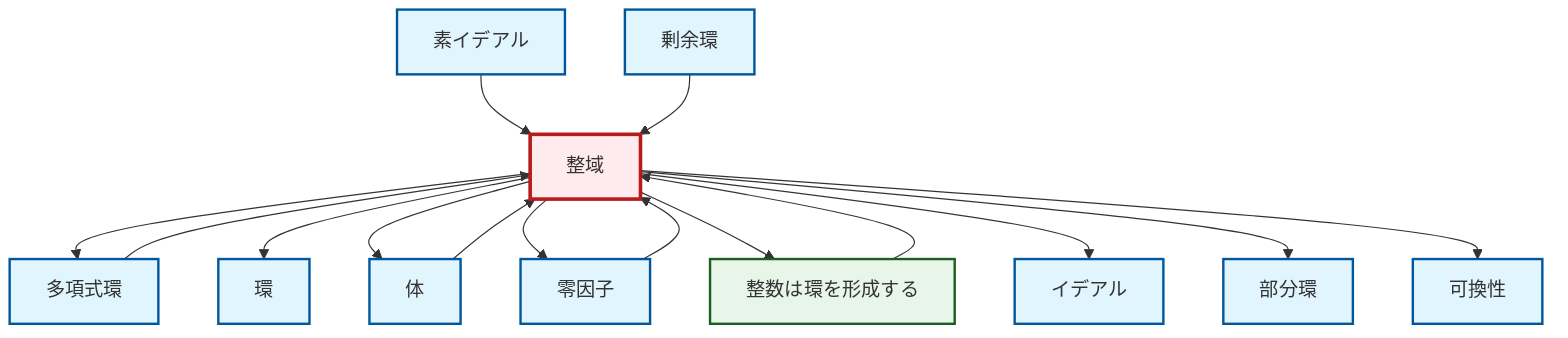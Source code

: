 graph TD
    classDef definition fill:#e1f5fe,stroke:#01579b,stroke-width:2px
    classDef theorem fill:#f3e5f5,stroke:#4a148c,stroke-width:2px
    classDef axiom fill:#fff3e0,stroke:#e65100,stroke-width:2px
    classDef example fill:#e8f5e9,stroke:#1b5e20,stroke-width:2px
    classDef current fill:#ffebee,stroke:#b71c1c,stroke-width:3px
    def-integral-domain["整域"]:::definition
    def-field["体"]:::definition
    def-zero-divisor["零因子"]:::definition
    def-subring["部分環"]:::definition
    def-polynomial-ring["多項式環"]:::definition
    def-ring["環"]:::definition
    ex-integers-ring["整数は環を形成する"]:::example
    def-commutativity["可換性"]:::definition
    def-ideal["イデアル"]:::definition
    def-quotient-ring["剰余環"]:::definition
    def-prime-ideal["素イデアル"]:::definition
    def-field --> def-integral-domain
    ex-integers-ring --> def-integral-domain
    def-integral-domain --> def-polynomial-ring
    def-integral-domain --> def-ring
    def-integral-domain --> def-field
    def-prime-ideal --> def-integral-domain
    def-quotient-ring --> def-integral-domain
    def-integral-domain --> def-zero-divisor
    def-integral-domain --> ex-integers-ring
    def-integral-domain --> def-ideal
    def-integral-domain --> def-subring
    def-zero-divisor --> def-integral-domain
    def-integral-domain --> def-commutativity
    def-polynomial-ring --> def-integral-domain
    class def-integral-domain current